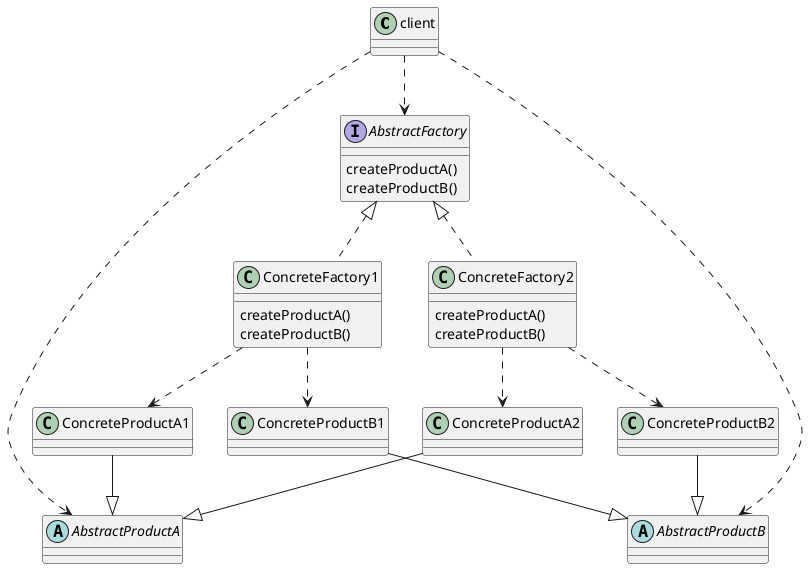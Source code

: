 @startuml
'https://plantuml.com/class-diagram

class client

interface  AbstractFactory{
 createProductA()
 createProductB()
}

class ConcreteFactory1{
  createProductA()
  createProductB()
}

class ConcreteFactory2{
  createProductA()
   createProductB()
}

abstract AbstractProductA
abstract AbstractProductB

class ConcreteProductA1
class ConcreteProductA2
class ConcreteProductB1
class ConcreteProductB2


client ..> AbstractFactory
client ..> AbstractProductA
client ..> AbstractProductB

AbstractFactory <|.. ConcreteFactory1
AbstractFactory <|.. ConcreteFactory2

ConcreteProductA1 --|> AbstractProductA
ConcreteProductA2 --|> AbstractProductA
ConcreteProductB1 --|> AbstractProductB
ConcreteProductB2 --|> AbstractProductB

ConcreteFactory1 ..> ConcreteProductA1
ConcreteFactory1 ..> ConcreteProductB1
ConcreteFactory2 ..> ConcreteProductA2
ConcreteFactory2 ..> ConcreteProductB2
@enduml